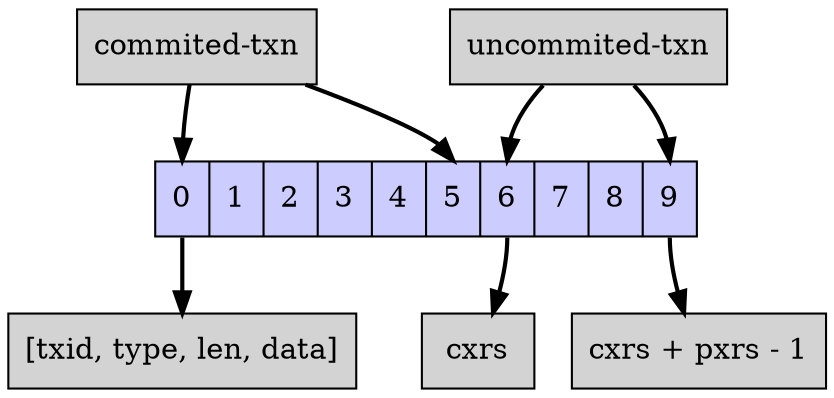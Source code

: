 digraph {
	rankdir = TD
	node [shape = record, style =filled];   
	edge [style = bold]; 


    commited_txn   [ label = "<head> commited-txn" ]
    uncommied_txn  [ label = "<head> uncommited-txn "]

	array [ label = "<a0> 0 | 1 | 2 | 3 | 4 | <a5> 5 | <a6> 6 | 7 | 8 | <a9> 9", fillcolor="#CCCCFF"]


	detail [ label = "<head> [txid, type, len, data] "]
	cxrs   [ label = "<head> cxrs" ]
	end    [ label = "<head> cxrs + pxrs - 1"]



	commited_txn:head -> array:a0
	commited_txn:head -> array:a5


	uncommied_txn:head -> array:a6
	uncommied_txn:head -> array:a9


	array:a0 -> detail:head 
	array:a6 -> cxrs: head 
	array:a9 -> end: head
}